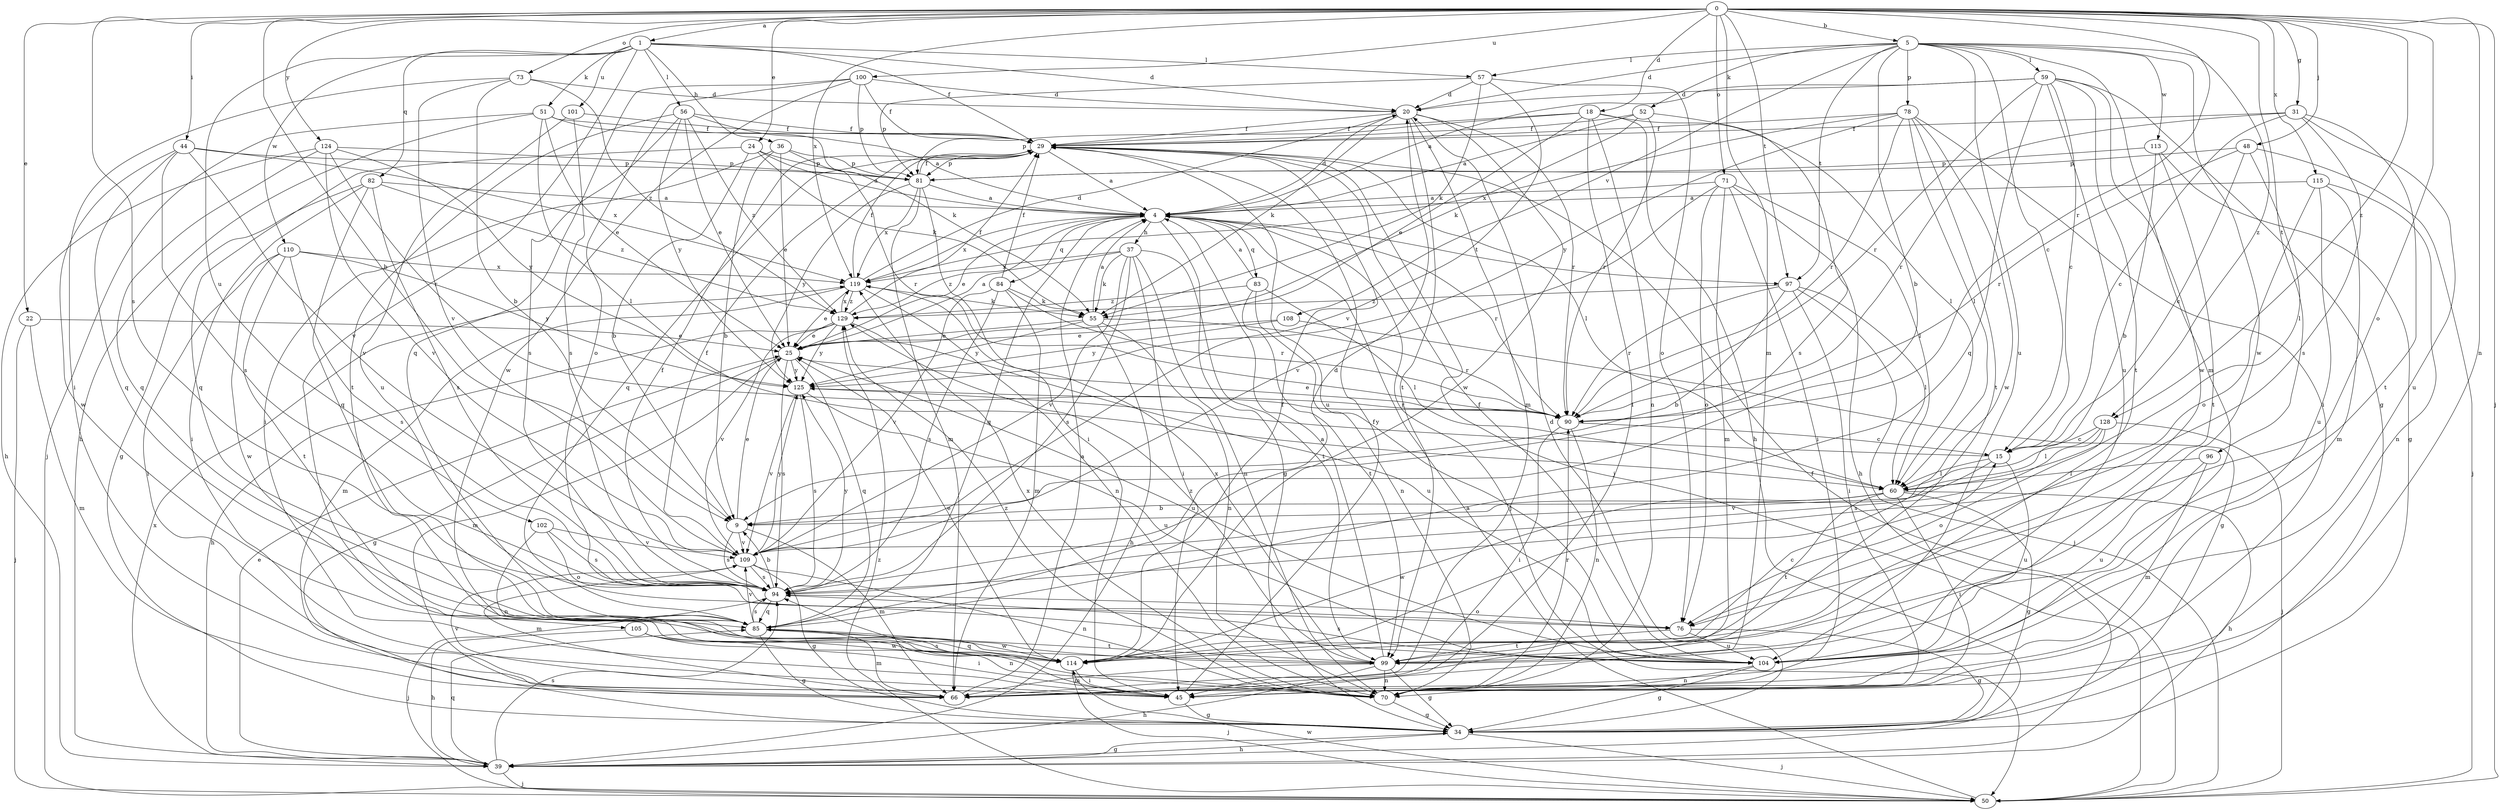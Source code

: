 strict digraph  {
0;
1;
4;
5;
9;
15;
18;
20;
22;
24;
25;
29;
31;
34;
36;
37;
39;
44;
45;
48;
50;
51;
52;
55;
56;
57;
59;
60;
66;
70;
71;
73;
76;
78;
81;
82;
83;
84;
85;
90;
94;
96;
97;
99;
100;
101;
102;
104;
105;
108;
109;
110;
113;
114;
115;
119;
124;
125;
128;
129;
0 -> 1  [label=a];
0 -> 5  [label=b];
0 -> 9  [label=b];
0 -> 18  [label=d];
0 -> 22  [label=e];
0 -> 24  [label=e];
0 -> 31  [label=g];
0 -> 44  [label=i];
0 -> 48  [label=j];
0 -> 50  [label=j];
0 -> 66  [label=m];
0 -> 70  [label=n];
0 -> 71  [label=o];
0 -> 73  [label=o];
0 -> 76  [label=o];
0 -> 90  [label=r];
0 -> 94  [label=s];
0 -> 96  [label=t];
0 -> 97  [label=t];
0 -> 100  [label=u];
0 -> 115  [label=x];
0 -> 119  [label=x];
0 -> 124  [label=y];
0 -> 128  [label=z];
1 -> 20  [label=d];
1 -> 29  [label=f];
1 -> 36  [label=h];
1 -> 51  [label=k];
1 -> 56  [label=l];
1 -> 57  [label=l];
1 -> 82  [label=q];
1 -> 101  [label=u];
1 -> 102  [label=u];
1 -> 105  [label=v];
1 -> 110  [label=w];
4 -> 20  [label=d];
4 -> 25  [label=e];
4 -> 34  [label=g];
4 -> 37  [label=h];
4 -> 50  [label=j];
4 -> 83  [label=q];
4 -> 84  [label=q];
4 -> 85  [label=q];
4 -> 90  [label=r];
4 -> 97  [label=t];
4 -> 119  [label=x];
5 -> 9  [label=b];
5 -> 15  [label=c];
5 -> 20  [label=d];
5 -> 52  [label=k];
5 -> 57  [label=l];
5 -> 59  [label=l];
5 -> 66  [label=m];
5 -> 78  [label=p];
5 -> 97  [label=t];
5 -> 104  [label=u];
5 -> 108  [label=v];
5 -> 113  [label=w];
5 -> 114  [label=w];
5 -> 128  [label=z];
9 -> 25  [label=e];
9 -> 66  [label=m];
9 -> 94  [label=s];
9 -> 109  [label=v];
15 -> 60  [label=l];
15 -> 104  [label=u];
15 -> 109  [label=v];
15 -> 125  [label=y];
18 -> 25  [label=e];
18 -> 29  [label=f];
18 -> 39  [label=h];
18 -> 45  [label=i];
18 -> 60  [label=l];
18 -> 70  [label=n];
18 -> 81  [label=p];
20 -> 29  [label=f];
20 -> 55  [label=k];
20 -> 66  [label=m];
20 -> 90  [label=r];
20 -> 99  [label=t];
20 -> 114  [label=w];
22 -> 25  [label=e];
22 -> 50  [label=j];
22 -> 66  [label=m];
24 -> 4  [label=a];
24 -> 9  [label=b];
24 -> 55  [label=k];
24 -> 81  [label=p];
24 -> 85  [label=q];
25 -> 4  [label=a];
25 -> 34  [label=g];
25 -> 66  [label=m];
25 -> 85  [label=q];
25 -> 94  [label=s];
25 -> 104  [label=u];
25 -> 125  [label=y];
29 -> 4  [label=a];
29 -> 50  [label=j];
29 -> 60  [label=l];
29 -> 81  [label=p];
29 -> 85  [label=q];
29 -> 104  [label=u];
31 -> 15  [label=c];
31 -> 29  [label=f];
31 -> 90  [label=r];
31 -> 94  [label=s];
31 -> 99  [label=t];
31 -> 104  [label=u];
34 -> 20  [label=d];
34 -> 39  [label=h];
34 -> 50  [label=j];
36 -> 9  [label=b];
36 -> 25  [label=e];
36 -> 45  [label=i];
36 -> 81  [label=p];
36 -> 90  [label=r];
37 -> 45  [label=i];
37 -> 55  [label=k];
37 -> 70  [label=n];
37 -> 94  [label=s];
37 -> 99  [label=t];
37 -> 109  [label=v];
37 -> 119  [label=x];
37 -> 129  [label=z];
39 -> 25  [label=e];
39 -> 34  [label=g];
39 -> 50  [label=j];
39 -> 85  [label=q];
39 -> 94  [label=s];
39 -> 119  [label=x];
44 -> 81  [label=p];
44 -> 85  [label=q];
44 -> 94  [label=s];
44 -> 109  [label=v];
44 -> 114  [label=w];
44 -> 119  [label=x];
45 -> 29  [label=f];
45 -> 34  [label=g];
45 -> 94  [label=s];
48 -> 15  [label=c];
48 -> 50  [label=j];
48 -> 60  [label=l];
48 -> 81  [label=p];
48 -> 90  [label=r];
50 -> 4  [label=a];
50 -> 29  [label=f];
50 -> 114  [label=w];
50 -> 129  [label=z];
51 -> 25  [label=e];
51 -> 29  [label=f];
51 -> 39  [label=h];
51 -> 50  [label=j];
51 -> 55  [label=k];
51 -> 60  [label=l];
52 -> 4  [label=a];
52 -> 29  [label=f];
52 -> 55  [label=k];
52 -> 90  [label=r];
52 -> 94  [label=s];
55 -> 4  [label=a];
55 -> 25  [label=e];
55 -> 39  [label=h];
55 -> 70  [label=n];
55 -> 90  [label=r];
55 -> 125  [label=y];
56 -> 4  [label=a];
56 -> 25  [label=e];
56 -> 29  [label=f];
56 -> 94  [label=s];
56 -> 99  [label=t];
56 -> 125  [label=y];
56 -> 129  [label=z];
57 -> 20  [label=d];
57 -> 55  [label=k];
57 -> 76  [label=o];
57 -> 81  [label=p];
57 -> 109  [label=v];
59 -> 4  [label=a];
59 -> 15  [label=c];
59 -> 20  [label=d];
59 -> 34  [label=g];
59 -> 85  [label=q];
59 -> 90  [label=r];
59 -> 99  [label=t];
59 -> 104  [label=u];
59 -> 114  [label=w];
60 -> 9  [label=b];
60 -> 34  [label=g];
60 -> 39  [label=h];
60 -> 45  [label=i];
60 -> 99  [label=t];
60 -> 114  [label=w];
66 -> 4  [label=a];
66 -> 109  [label=v];
70 -> 34  [label=g];
70 -> 90  [label=r];
70 -> 119  [label=x];
70 -> 129  [label=z];
71 -> 4  [label=a];
71 -> 39  [label=h];
71 -> 45  [label=i];
71 -> 60  [label=l];
71 -> 66  [label=m];
71 -> 76  [label=o];
71 -> 109  [label=v];
73 -> 9  [label=b];
73 -> 20  [label=d];
73 -> 45  [label=i];
73 -> 109  [label=v];
73 -> 129  [label=z];
76 -> 34  [label=g];
76 -> 99  [label=t];
76 -> 104  [label=u];
78 -> 29  [label=f];
78 -> 45  [label=i];
78 -> 60  [label=l];
78 -> 90  [label=r];
78 -> 99  [label=t];
78 -> 114  [label=w];
78 -> 119  [label=x];
78 -> 125  [label=y];
81 -> 4  [label=a];
81 -> 29  [label=f];
81 -> 45  [label=i];
81 -> 66  [label=m];
81 -> 119  [label=x];
81 -> 125  [label=y];
82 -> 4  [label=a];
82 -> 34  [label=g];
82 -> 45  [label=i];
82 -> 85  [label=q];
82 -> 94  [label=s];
82 -> 129  [label=z];
83 -> 4  [label=a];
83 -> 60  [label=l];
83 -> 70  [label=n];
83 -> 99  [label=t];
83 -> 129  [label=z];
84 -> 29  [label=f];
84 -> 55  [label=k];
84 -> 66  [label=m];
84 -> 90  [label=r];
84 -> 94  [label=s];
84 -> 109  [label=v];
85 -> 20  [label=d];
85 -> 34  [label=g];
85 -> 66  [label=m];
85 -> 94  [label=s];
85 -> 99  [label=t];
85 -> 109  [label=v];
85 -> 114  [label=w];
90 -> 15  [label=c];
90 -> 25  [label=e];
90 -> 45  [label=i];
90 -> 70  [label=n];
94 -> 9  [label=b];
94 -> 29  [label=f];
94 -> 50  [label=j];
94 -> 76  [label=o];
94 -> 85  [label=q];
94 -> 125  [label=y];
96 -> 60  [label=l];
96 -> 66  [label=m];
96 -> 104  [label=u];
97 -> 9  [label=b];
97 -> 45  [label=i];
97 -> 50  [label=j];
97 -> 60  [label=l];
97 -> 90  [label=r];
97 -> 129  [label=z];
99 -> 4  [label=a];
99 -> 34  [label=g];
99 -> 39  [label=h];
99 -> 66  [label=m];
99 -> 70  [label=n];
99 -> 119  [label=x];
99 -> 129  [label=z];
100 -> 20  [label=d];
100 -> 29  [label=f];
100 -> 76  [label=o];
100 -> 81  [label=p];
100 -> 85  [label=q];
100 -> 114  [label=w];
101 -> 29  [label=f];
101 -> 94  [label=s];
101 -> 104  [label=u];
102 -> 70  [label=n];
102 -> 76  [label=o];
102 -> 94  [label=s];
102 -> 109  [label=v];
104 -> 29  [label=f];
104 -> 34  [label=g];
104 -> 70  [label=n];
104 -> 94  [label=s];
105 -> 39  [label=h];
105 -> 45  [label=i];
105 -> 70  [label=n];
105 -> 114  [label=w];
108 -> 25  [label=e];
108 -> 34  [label=g];
108 -> 125  [label=y];
109 -> 29  [label=f];
109 -> 34  [label=g];
109 -> 66  [label=m];
109 -> 70  [label=n];
109 -> 94  [label=s];
109 -> 125  [label=y];
110 -> 45  [label=i];
110 -> 94  [label=s];
110 -> 99  [label=t];
110 -> 114  [label=w];
110 -> 119  [label=x];
110 -> 125  [label=y];
113 -> 9  [label=b];
113 -> 34  [label=g];
113 -> 81  [label=p];
113 -> 99  [label=t];
114 -> 15  [label=c];
114 -> 25  [label=e];
114 -> 29  [label=f];
114 -> 45  [label=i];
114 -> 50  [label=j];
114 -> 85  [label=q];
115 -> 4  [label=a];
115 -> 66  [label=m];
115 -> 70  [label=n];
115 -> 76  [label=o];
115 -> 104  [label=u];
119 -> 20  [label=d];
119 -> 25  [label=e];
119 -> 29  [label=f];
119 -> 55  [label=k];
119 -> 66  [label=m];
119 -> 70  [label=n];
119 -> 129  [label=z];
124 -> 39  [label=h];
124 -> 81  [label=p];
124 -> 85  [label=q];
124 -> 90  [label=r];
124 -> 109  [label=v];
124 -> 125  [label=y];
125 -> 90  [label=r];
125 -> 94  [label=s];
125 -> 104  [label=u];
125 -> 109  [label=v];
128 -> 15  [label=c];
128 -> 50  [label=j];
128 -> 60  [label=l];
128 -> 76  [label=o];
128 -> 94  [label=s];
129 -> 25  [label=e];
129 -> 29  [label=f];
129 -> 39  [label=h];
129 -> 104  [label=u];
129 -> 109  [label=v];
129 -> 119  [label=x];
129 -> 125  [label=y];
}
